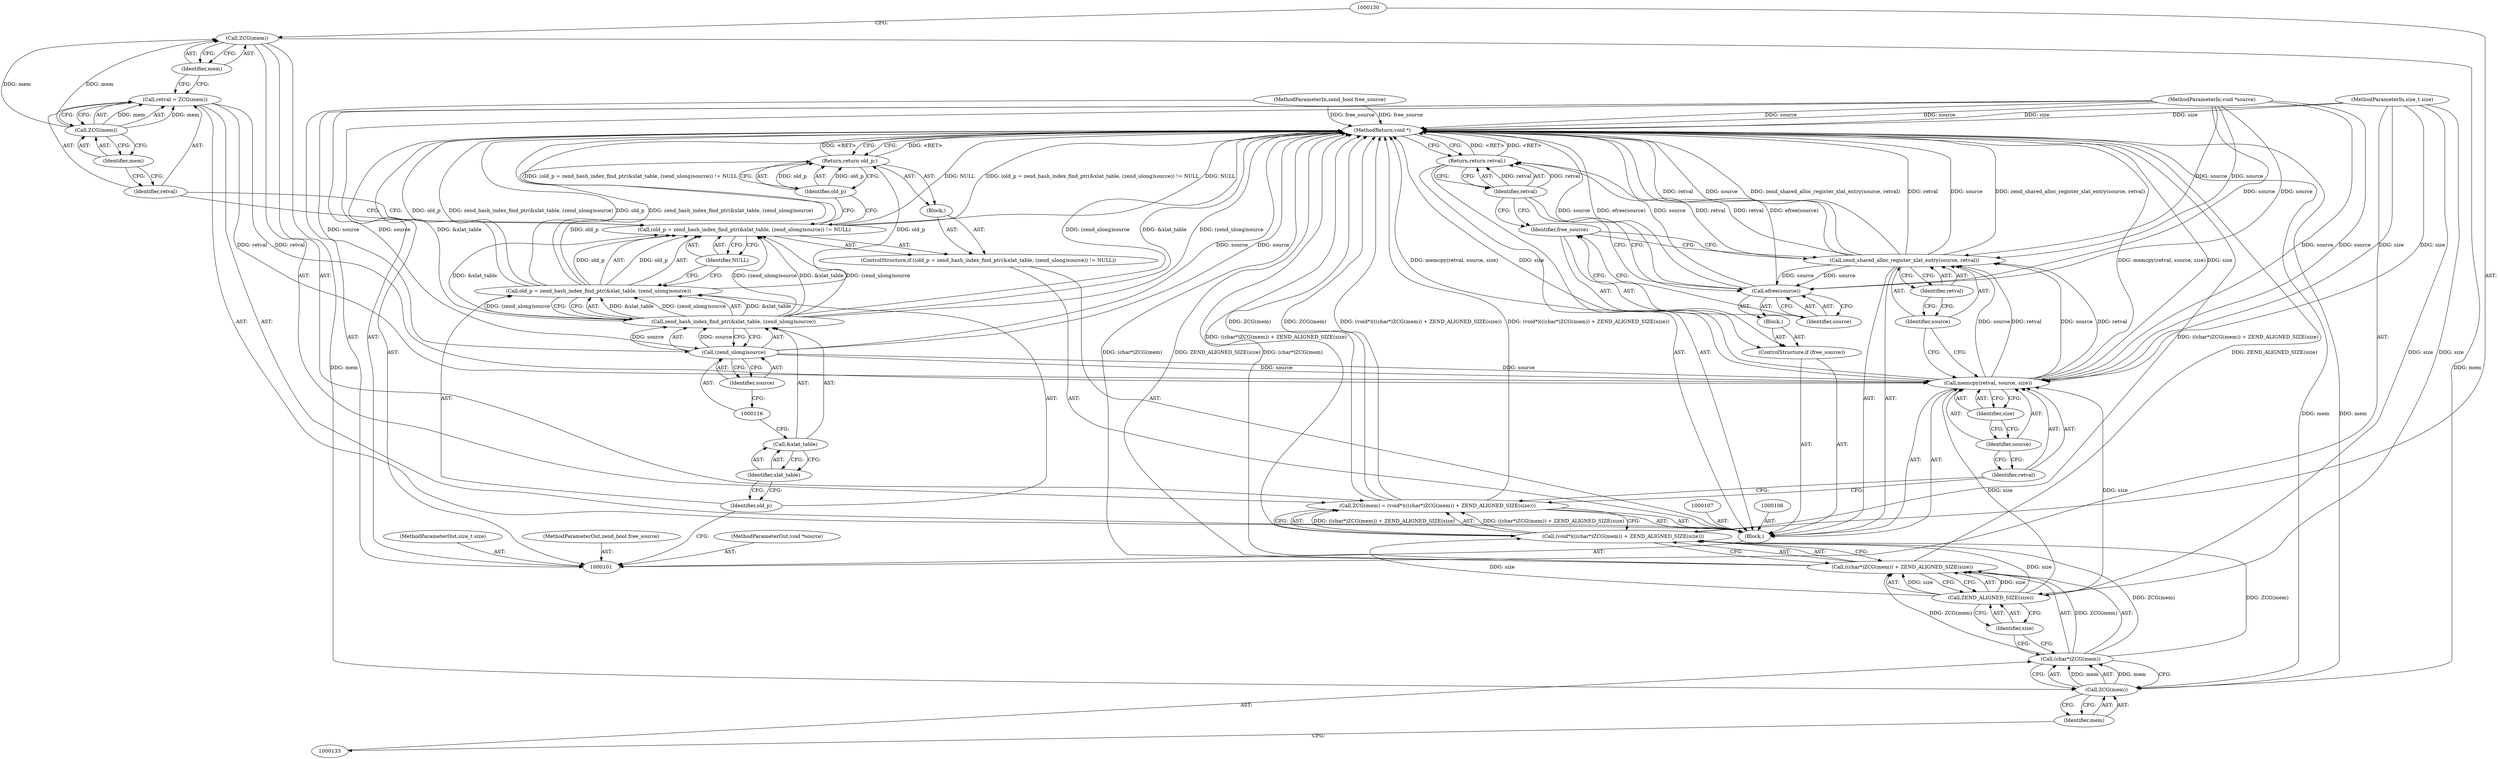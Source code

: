 digraph "0_php_777c39f4042327eac4b63c7ee87dc1c7a09a3115" {
"1000152" [label="(MethodReturn,void *)"];
"1000102" [label="(MethodParameterIn,void *source)"];
"1000211" [label="(MethodParameterOut,void *source)"];
"1000103" [label="(MethodParameterIn,size_t size)"];
"1000212" [label="(MethodParameterOut,size_t size)"];
"1000104" [label="(MethodParameterIn,zend_bool free_source)"];
"1000213" [label="(MethodParameterOut,zend_bool free_source)"];
"1000128" [label="(Identifier,mem)"];
"1000129" [label="(Call,(void*)(((char*)ZCG(mem)) + ZEND_ALIGNED_SIZE(size)))"];
"1000131" [label="(Call,((char*)ZCG(mem)) + ZEND_ALIGNED_SIZE(size))"];
"1000132" [label="(Call,(char*)ZCG(mem))"];
"1000134" [label="(Call,ZCG(mem))"];
"1000135" [label="(Identifier,mem)"];
"1000136" [label="(Call,ZEND_ALIGNED_SIZE(size))"];
"1000137" [label="(Identifier,size)"];
"1000126" [label="(Call,ZCG(mem) = (void*)(((char*)ZCG(mem)) + ZEND_ALIGNED_SIZE(size)))"];
"1000127" [label="(Call,ZCG(mem))"];
"1000139" [label="(Identifier,retval)"];
"1000140" [label="(Identifier,source)"];
"1000141" [label="(Identifier,size)"];
"1000138" [label="(Call,memcpy(retval, source, size))"];
"1000143" [label="(Identifier,source)"];
"1000144" [label="(Identifier,retval)"];
"1000142" [label="(Call,zend_shared_alloc_register_xlat_entry(source, retval))"];
"1000146" [label="(Identifier,free_source)"];
"1000147" [label="(Block,)"];
"1000145" [label="(ControlStructure,if (free_source))"];
"1000148" [label="(Call,efree(source))"];
"1000149" [label="(Identifier,source)"];
"1000151" [label="(Identifier,retval)"];
"1000150" [label="(Return,return retval;)"];
"1000105" [label="(Block,)"];
"1000108" [label="(ControlStructure,if ((old_p = zend_hash_index_find_ptr(&xlat_table, (zend_ulong)source)) != NULL))"];
"1000112" [label="(Call,zend_hash_index_find_ptr(&xlat_table, (zend_ulong)source))"];
"1000113" [label="(Call,&xlat_table)"];
"1000114" [label="(Identifier,xlat_table)"];
"1000109" [label="(Call,(old_p = zend_hash_index_find_ptr(&xlat_table, (zend_ulong)source)) != NULL)"];
"1000115" [label="(Call,(zend_ulong)source)"];
"1000110" [label="(Call,old_p = zend_hash_index_find_ptr(&xlat_table, (zend_ulong)source))"];
"1000111" [label="(Identifier,old_p)"];
"1000117" [label="(Identifier,source)"];
"1000118" [label="(Identifier,NULL)"];
"1000119" [label="(Block,)"];
"1000120" [label="(Return,return old_p;)"];
"1000121" [label="(Identifier,old_p)"];
"1000124" [label="(Call,ZCG(mem))"];
"1000125" [label="(Identifier,mem)"];
"1000122" [label="(Call,retval = ZCG(mem))"];
"1000123" [label="(Identifier,retval)"];
"1000152" -> "1000101"  [label="AST: "];
"1000152" -> "1000120"  [label="CFG: "];
"1000152" -> "1000150"  [label="CFG: "];
"1000115" -> "1000152"  [label="DDG: source"];
"1000142" -> "1000152"  [label="DDG: zend_shared_alloc_register_xlat_entry(source, retval)"];
"1000142" -> "1000152"  [label="DDG: retval"];
"1000142" -> "1000152"  [label="DDG: source"];
"1000104" -> "1000152"  [label="DDG: free_source"];
"1000112" -> "1000152"  [label="DDG: (zend_ulong)source"];
"1000112" -> "1000152"  [label="DDG: &xlat_table"];
"1000126" -> "1000152"  [label="DDG: ZCG(mem)"];
"1000126" -> "1000152"  [label="DDG: (void*)(((char*)ZCG(mem)) + ZEND_ALIGNED_SIZE(size))"];
"1000109" -> "1000152"  [label="DDG: NULL"];
"1000109" -> "1000152"  [label="DDG: (old_p = zend_hash_index_find_ptr(&xlat_table, (zend_ulong)source)) != NULL"];
"1000138" -> "1000152"  [label="DDG: memcpy(retval, source, size)"];
"1000138" -> "1000152"  [label="DDG: size"];
"1000110" -> "1000152"  [label="DDG: old_p"];
"1000110" -> "1000152"  [label="DDG: zend_hash_index_find_ptr(&xlat_table, (zend_ulong)source)"];
"1000129" -> "1000152"  [label="DDG: ((char*)ZCG(mem)) + ZEND_ALIGNED_SIZE(size)"];
"1000131" -> "1000152"  [label="DDG: (char*)ZCG(mem)"];
"1000131" -> "1000152"  [label="DDG: ZEND_ALIGNED_SIZE(size)"];
"1000103" -> "1000152"  [label="DDG: size"];
"1000148" -> "1000152"  [label="DDG: source"];
"1000148" -> "1000152"  [label="DDG: efree(source)"];
"1000102" -> "1000152"  [label="DDG: source"];
"1000134" -> "1000152"  [label="DDG: mem"];
"1000120" -> "1000152"  [label="DDG: <RET>"];
"1000150" -> "1000152"  [label="DDG: <RET>"];
"1000102" -> "1000101"  [label="AST: "];
"1000102" -> "1000152"  [label="DDG: source"];
"1000102" -> "1000115"  [label="DDG: source"];
"1000102" -> "1000138"  [label="DDG: source"];
"1000102" -> "1000142"  [label="DDG: source"];
"1000102" -> "1000148"  [label="DDG: source"];
"1000211" -> "1000101"  [label="AST: "];
"1000103" -> "1000101"  [label="AST: "];
"1000103" -> "1000152"  [label="DDG: size"];
"1000103" -> "1000136"  [label="DDG: size"];
"1000103" -> "1000138"  [label="DDG: size"];
"1000212" -> "1000101"  [label="AST: "];
"1000104" -> "1000101"  [label="AST: "];
"1000104" -> "1000152"  [label="DDG: free_source"];
"1000213" -> "1000101"  [label="AST: "];
"1000128" -> "1000127"  [label="AST: "];
"1000128" -> "1000122"  [label="CFG: "];
"1000127" -> "1000128"  [label="CFG: "];
"1000129" -> "1000126"  [label="AST: "];
"1000129" -> "1000131"  [label="CFG: "];
"1000130" -> "1000129"  [label="AST: "];
"1000131" -> "1000129"  [label="AST: "];
"1000126" -> "1000129"  [label="CFG: "];
"1000129" -> "1000152"  [label="DDG: ((char*)ZCG(mem)) + ZEND_ALIGNED_SIZE(size)"];
"1000129" -> "1000126"  [label="DDG: ((char*)ZCG(mem)) + ZEND_ALIGNED_SIZE(size)"];
"1000132" -> "1000129"  [label="DDG: ZCG(mem)"];
"1000136" -> "1000129"  [label="DDG: size"];
"1000131" -> "1000129"  [label="AST: "];
"1000131" -> "1000136"  [label="CFG: "];
"1000132" -> "1000131"  [label="AST: "];
"1000136" -> "1000131"  [label="AST: "];
"1000129" -> "1000131"  [label="CFG: "];
"1000131" -> "1000152"  [label="DDG: (char*)ZCG(mem)"];
"1000131" -> "1000152"  [label="DDG: ZEND_ALIGNED_SIZE(size)"];
"1000132" -> "1000131"  [label="DDG: ZCG(mem)"];
"1000136" -> "1000131"  [label="DDG: size"];
"1000132" -> "1000131"  [label="AST: "];
"1000132" -> "1000134"  [label="CFG: "];
"1000133" -> "1000132"  [label="AST: "];
"1000134" -> "1000132"  [label="AST: "];
"1000137" -> "1000132"  [label="CFG: "];
"1000132" -> "1000129"  [label="DDG: ZCG(mem)"];
"1000132" -> "1000131"  [label="DDG: ZCG(mem)"];
"1000134" -> "1000132"  [label="DDG: mem"];
"1000134" -> "1000132"  [label="AST: "];
"1000134" -> "1000135"  [label="CFG: "];
"1000135" -> "1000134"  [label="AST: "];
"1000132" -> "1000134"  [label="CFG: "];
"1000134" -> "1000152"  [label="DDG: mem"];
"1000134" -> "1000132"  [label="DDG: mem"];
"1000127" -> "1000134"  [label="DDG: mem"];
"1000135" -> "1000134"  [label="AST: "];
"1000135" -> "1000133"  [label="CFG: "];
"1000134" -> "1000135"  [label="CFG: "];
"1000136" -> "1000131"  [label="AST: "];
"1000136" -> "1000137"  [label="CFG: "];
"1000137" -> "1000136"  [label="AST: "];
"1000131" -> "1000136"  [label="CFG: "];
"1000136" -> "1000129"  [label="DDG: size"];
"1000136" -> "1000131"  [label="DDG: size"];
"1000103" -> "1000136"  [label="DDG: size"];
"1000136" -> "1000138"  [label="DDG: size"];
"1000137" -> "1000136"  [label="AST: "];
"1000137" -> "1000132"  [label="CFG: "];
"1000136" -> "1000137"  [label="CFG: "];
"1000126" -> "1000105"  [label="AST: "];
"1000126" -> "1000129"  [label="CFG: "];
"1000127" -> "1000126"  [label="AST: "];
"1000129" -> "1000126"  [label="AST: "];
"1000139" -> "1000126"  [label="CFG: "];
"1000126" -> "1000152"  [label="DDG: ZCG(mem)"];
"1000126" -> "1000152"  [label="DDG: (void*)(((char*)ZCG(mem)) + ZEND_ALIGNED_SIZE(size))"];
"1000129" -> "1000126"  [label="DDG: ((char*)ZCG(mem)) + ZEND_ALIGNED_SIZE(size)"];
"1000127" -> "1000126"  [label="AST: "];
"1000127" -> "1000128"  [label="CFG: "];
"1000128" -> "1000127"  [label="AST: "];
"1000130" -> "1000127"  [label="CFG: "];
"1000124" -> "1000127"  [label="DDG: mem"];
"1000127" -> "1000134"  [label="DDG: mem"];
"1000139" -> "1000138"  [label="AST: "];
"1000139" -> "1000126"  [label="CFG: "];
"1000140" -> "1000139"  [label="CFG: "];
"1000140" -> "1000138"  [label="AST: "];
"1000140" -> "1000139"  [label="CFG: "];
"1000141" -> "1000140"  [label="CFG: "];
"1000141" -> "1000138"  [label="AST: "];
"1000141" -> "1000140"  [label="CFG: "];
"1000138" -> "1000141"  [label="CFG: "];
"1000138" -> "1000105"  [label="AST: "];
"1000138" -> "1000141"  [label="CFG: "];
"1000139" -> "1000138"  [label="AST: "];
"1000140" -> "1000138"  [label="AST: "];
"1000141" -> "1000138"  [label="AST: "];
"1000143" -> "1000138"  [label="CFG: "];
"1000138" -> "1000152"  [label="DDG: memcpy(retval, source, size)"];
"1000138" -> "1000152"  [label="DDG: size"];
"1000122" -> "1000138"  [label="DDG: retval"];
"1000115" -> "1000138"  [label="DDG: source"];
"1000102" -> "1000138"  [label="DDG: source"];
"1000136" -> "1000138"  [label="DDG: size"];
"1000103" -> "1000138"  [label="DDG: size"];
"1000138" -> "1000142"  [label="DDG: source"];
"1000138" -> "1000142"  [label="DDG: retval"];
"1000143" -> "1000142"  [label="AST: "];
"1000143" -> "1000138"  [label="CFG: "];
"1000144" -> "1000143"  [label="CFG: "];
"1000144" -> "1000142"  [label="AST: "];
"1000144" -> "1000143"  [label="CFG: "];
"1000142" -> "1000144"  [label="CFG: "];
"1000142" -> "1000105"  [label="AST: "];
"1000142" -> "1000144"  [label="CFG: "];
"1000143" -> "1000142"  [label="AST: "];
"1000144" -> "1000142"  [label="AST: "];
"1000146" -> "1000142"  [label="CFG: "];
"1000142" -> "1000152"  [label="DDG: zend_shared_alloc_register_xlat_entry(source, retval)"];
"1000142" -> "1000152"  [label="DDG: retval"];
"1000142" -> "1000152"  [label="DDG: source"];
"1000138" -> "1000142"  [label="DDG: source"];
"1000138" -> "1000142"  [label="DDG: retval"];
"1000102" -> "1000142"  [label="DDG: source"];
"1000142" -> "1000148"  [label="DDG: source"];
"1000142" -> "1000150"  [label="DDG: retval"];
"1000146" -> "1000145"  [label="AST: "];
"1000146" -> "1000142"  [label="CFG: "];
"1000149" -> "1000146"  [label="CFG: "];
"1000151" -> "1000146"  [label="CFG: "];
"1000147" -> "1000145"  [label="AST: "];
"1000148" -> "1000147"  [label="AST: "];
"1000145" -> "1000105"  [label="AST: "];
"1000146" -> "1000145"  [label="AST: "];
"1000147" -> "1000145"  [label="AST: "];
"1000148" -> "1000147"  [label="AST: "];
"1000148" -> "1000149"  [label="CFG: "];
"1000149" -> "1000148"  [label="AST: "];
"1000151" -> "1000148"  [label="CFG: "];
"1000148" -> "1000152"  [label="DDG: source"];
"1000148" -> "1000152"  [label="DDG: efree(source)"];
"1000142" -> "1000148"  [label="DDG: source"];
"1000102" -> "1000148"  [label="DDG: source"];
"1000149" -> "1000148"  [label="AST: "];
"1000149" -> "1000146"  [label="CFG: "];
"1000148" -> "1000149"  [label="CFG: "];
"1000151" -> "1000150"  [label="AST: "];
"1000151" -> "1000148"  [label="CFG: "];
"1000151" -> "1000146"  [label="CFG: "];
"1000150" -> "1000151"  [label="CFG: "];
"1000151" -> "1000150"  [label="DDG: retval"];
"1000150" -> "1000105"  [label="AST: "];
"1000150" -> "1000151"  [label="CFG: "];
"1000151" -> "1000150"  [label="AST: "];
"1000152" -> "1000150"  [label="CFG: "];
"1000150" -> "1000152"  [label="DDG: <RET>"];
"1000151" -> "1000150"  [label="DDG: retval"];
"1000142" -> "1000150"  [label="DDG: retval"];
"1000105" -> "1000101"  [label="AST: "];
"1000106" -> "1000105"  [label="AST: "];
"1000107" -> "1000105"  [label="AST: "];
"1000108" -> "1000105"  [label="AST: "];
"1000122" -> "1000105"  [label="AST: "];
"1000126" -> "1000105"  [label="AST: "];
"1000138" -> "1000105"  [label="AST: "];
"1000142" -> "1000105"  [label="AST: "];
"1000145" -> "1000105"  [label="AST: "];
"1000150" -> "1000105"  [label="AST: "];
"1000108" -> "1000105"  [label="AST: "];
"1000109" -> "1000108"  [label="AST: "];
"1000119" -> "1000108"  [label="AST: "];
"1000112" -> "1000110"  [label="AST: "];
"1000112" -> "1000115"  [label="CFG: "];
"1000113" -> "1000112"  [label="AST: "];
"1000115" -> "1000112"  [label="AST: "];
"1000110" -> "1000112"  [label="CFG: "];
"1000112" -> "1000152"  [label="DDG: (zend_ulong)source"];
"1000112" -> "1000152"  [label="DDG: &xlat_table"];
"1000112" -> "1000109"  [label="DDG: &xlat_table"];
"1000112" -> "1000109"  [label="DDG: (zend_ulong)source"];
"1000112" -> "1000110"  [label="DDG: &xlat_table"];
"1000112" -> "1000110"  [label="DDG: (zend_ulong)source"];
"1000115" -> "1000112"  [label="DDG: source"];
"1000113" -> "1000112"  [label="AST: "];
"1000113" -> "1000114"  [label="CFG: "];
"1000114" -> "1000113"  [label="AST: "];
"1000116" -> "1000113"  [label="CFG: "];
"1000114" -> "1000113"  [label="AST: "];
"1000114" -> "1000111"  [label="CFG: "];
"1000113" -> "1000114"  [label="CFG: "];
"1000109" -> "1000108"  [label="AST: "];
"1000109" -> "1000118"  [label="CFG: "];
"1000110" -> "1000109"  [label="AST: "];
"1000118" -> "1000109"  [label="AST: "];
"1000121" -> "1000109"  [label="CFG: "];
"1000123" -> "1000109"  [label="CFG: "];
"1000109" -> "1000152"  [label="DDG: NULL"];
"1000109" -> "1000152"  [label="DDG: (old_p = zend_hash_index_find_ptr(&xlat_table, (zend_ulong)source)) != NULL"];
"1000110" -> "1000109"  [label="DDG: old_p"];
"1000112" -> "1000109"  [label="DDG: &xlat_table"];
"1000112" -> "1000109"  [label="DDG: (zend_ulong)source"];
"1000115" -> "1000112"  [label="AST: "];
"1000115" -> "1000117"  [label="CFG: "];
"1000116" -> "1000115"  [label="AST: "];
"1000117" -> "1000115"  [label="AST: "];
"1000112" -> "1000115"  [label="CFG: "];
"1000115" -> "1000152"  [label="DDG: source"];
"1000115" -> "1000112"  [label="DDG: source"];
"1000102" -> "1000115"  [label="DDG: source"];
"1000115" -> "1000138"  [label="DDG: source"];
"1000110" -> "1000109"  [label="AST: "];
"1000110" -> "1000112"  [label="CFG: "];
"1000111" -> "1000110"  [label="AST: "];
"1000112" -> "1000110"  [label="AST: "];
"1000118" -> "1000110"  [label="CFG: "];
"1000110" -> "1000152"  [label="DDG: old_p"];
"1000110" -> "1000152"  [label="DDG: zend_hash_index_find_ptr(&xlat_table, (zend_ulong)source)"];
"1000110" -> "1000109"  [label="DDG: old_p"];
"1000112" -> "1000110"  [label="DDG: &xlat_table"];
"1000112" -> "1000110"  [label="DDG: (zend_ulong)source"];
"1000110" -> "1000120"  [label="DDG: old_p"];
"1000111" -> "1000110"  [label="AST: "];
"1000111" -> "1000101"  [label="CFG: "];
"1000114" -> "1000111"  [label="CFG: "];
"1000117" -> "1000115"  [label="AST: "];
"1000117" -> "1000116"  [label="CFG: "];
"1000115" -> "1000117"  [label="CFG: "];
"1000118" -> "1000109"  [label="AST: "];
"1000118" -> "1000110"  [label="CFG: "];
"1000109" -> "1000118"  [label="CFG: "];
"1000119" -> "1000108"  [label="AST: "];
"1000120" -> "1000119"  [label="AST: "];
"1000120" -> "1000119"  [label="AST: "];
"1000120" -> "1000121"  [label="CFG: "];
"1000121" -> "1000120"  [label="AST: "];
"1000152" -> "1000120"  [label="CFG: "];
"1000120" -> "1000152"  [label="DDG: <RET>"];
"1000121" -> "1000120"  [label="DDG: old_p"];
"1000110" -> "1000120"  [label="DDG: old_p"];
"1000121" -> "1000120"  [label="AST: "];
"1000121" -> "1000109"  [label="CFG: "];
"1000120" -> "1000121"  [label="CFG: "];
"1000121" -> "1000120"  [label="DDG: old_p"];
"1000124" -> "1000122"  [label="AST: "];
"1000124" -> "1000125"  [label="CFG: "];
"1000125" -> "1000124"  [label="AST: "];
"1000122" -> "1000124"  [label="CFG: "];
"1000124" -> "1000122"  [label="DDG: mem"];
"1000124" -> "1000127"  [label="DDG: mem"];
"1000125" -> "1000124"  [label="AST: "];
"1000125" -> "1000123"  [label="CFG: "];
"1000124" -> "1000125"  [label="CFG: "];
"1000122" -> "1000105"  [label="AST: "];
"1000122" -> "1000124"  [label="CFG: "];
"1000123" -> "1000122"  [label="AST: "];
"1000124" -> "1000122"  [label="AST: "];
"1000128" -> "1000122"  [label="CFG: "];
"1000124" -> "1000122"  [label="DDG: mem"];
"1000122" -> "1000138"  [label="DDG: retval"];
"1000123" -> "1000122"  [label="AST: "];
"1000123" -> "1000109"  [label="CFG: "];
"1000125" -> "1000123"  [label="CFG: "];
}
